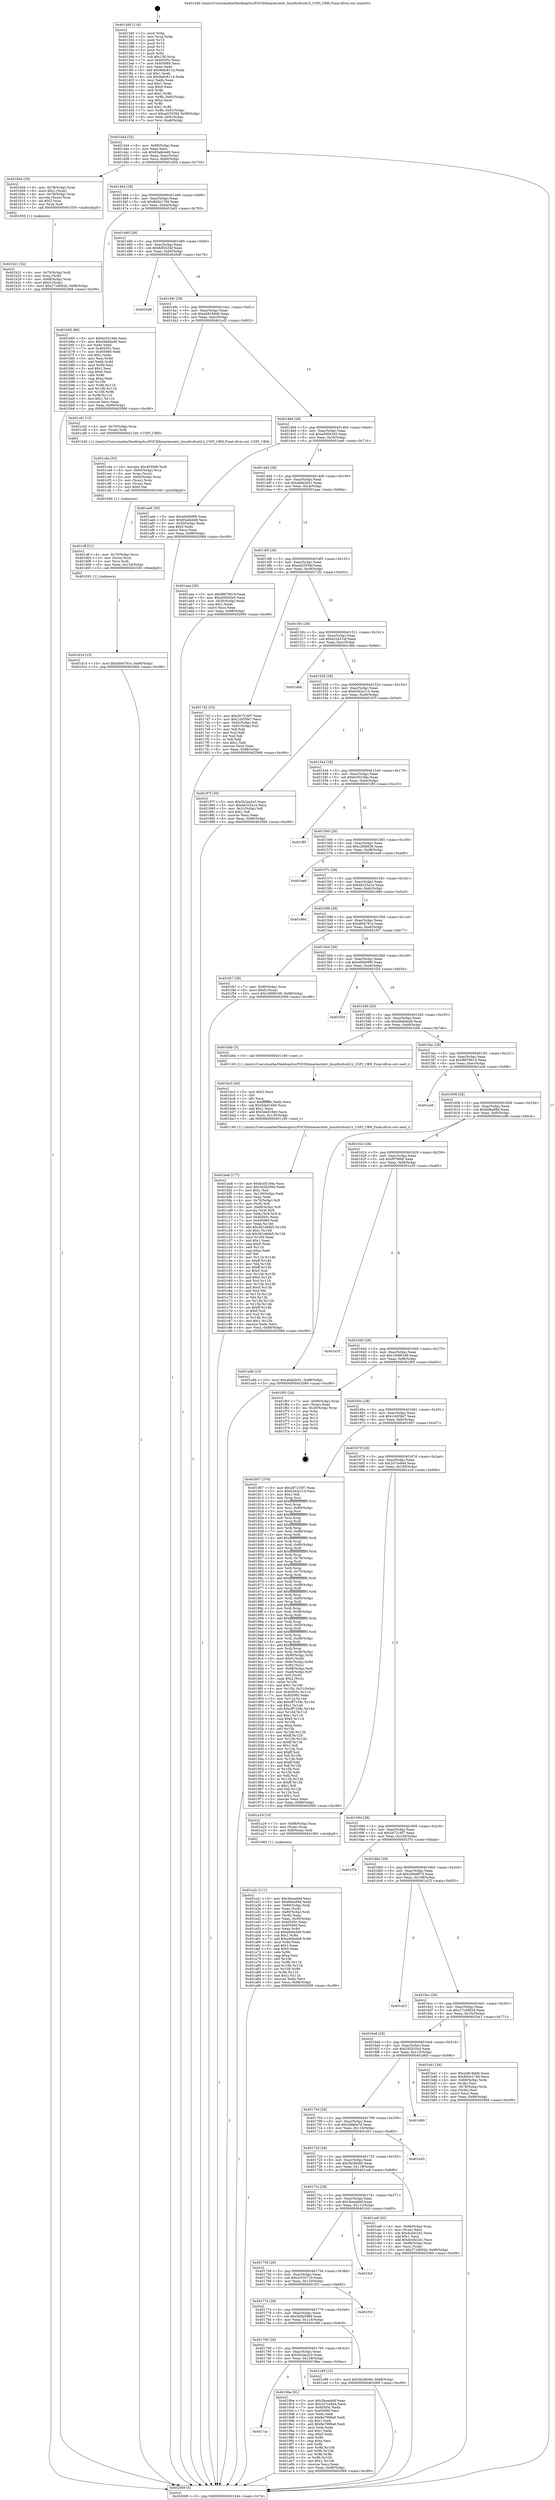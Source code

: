 digraph "0x4013d0" {
  label = "0x4013d0 (/mnt/c/Users/mathe/Desktop/tcc/POCII/binaries/extr_linuxfsufsutil.h_USPI_UBH_Final-ollvm.out::main(0))"
  labelloc = "t"
  node[shape=record]

  Entry [label="",width=0.3,height=0.3,shape=circle,fillcolor=black,style=filled]
  "0x401444" [label="{
     0x401444 [32]\l
     | [instrs]\l
     &nbsp;&nbsp;0x401444 \<+6\>: mov -0x98(%rbp),%eax\l
     &nbsp;&nbsp;0x40144a \<+2\>: mov %eax,%ecx\l
     &nbsp;&nbsp;0x40144c \<+6\>: sub $0x85abb448,%ecx\l
     &nbsp;&nbsp;0x401452 \<+6\>: mov %eax,-0xac(%rbp)\l
     &nbsp;&nbsp;0x401458 \<+6\>: mov %ecx,-0xb0(%rbp)\l
     &nbsp;&nbsp;0x40145e \<+6\>: je 0000000000401b04 \<main+0x734\>\l
  }"]
  "0x401b04" [label="{
     0x401b04 [29]\l
     | [instrs]\l
     &nbsp;&nbsp;0x401b04 \<+4\>: mov -0x78(%rbp),%rax\l
     &nbsp;&nbsp;0x401b08 \<+6\>: movl $0x1,(%rax)\l
     &nbsp;&nbsp;0x401b0e \<+4\>: mov -0x78(%rbp),%rax\l
     &nbsp;&nbsp;0x401b12 \<+3\>: movslq (%rax),%rax\l
     &nbsp;&nbsp;0x401b15 \<+4\>: shl $0x2,%rax\l
     &nbsp;&nbsp;0x401b19 \<+3\>: mov %rax,%rdi\l
     &nbsp;&nbsp;0x401b1c \<+5\>: call 0000000000401050 \<malloc@plt\>\l
     | [calls]\l
     &nbsp;&nbsp;0x401050 \{1\} (unknown)\l
  }"]
  "0x401464" [label="{
     0x401464 [28]\l
     | [instrs]\l
     &nbsp;&nbsp;0x401464 \<+5\>: jmp 0000000000401469 \<main+0x99\>\l
     &nbsp;&nbsp;0x401469 \<+6\>: mov -0xac(%rbp),%eax\l
     &nbsp;&nbsp;0x40146f \<+5\>: sub $0x8d3e1749,%eax\l
     &nbsp;&nbsp;0x401474 \<+6\>: mov %eax,-0xb4(%rbp)\l
     &nbsp;&nbsp;0x40147a \<+6\>: je 0000000000401b65 \<main+0x795\>\l
  }"]
  Exit [label="",width=0.3,height=0.3,shape=circle,fillcolor=black,style=filled,peripheries=2]
  "0x401b65" [label="{
     0x401b65 [86]\l
     | [instrs]\l
     &nbsp;&nbsp;0x401b65 \<+5\>: mov $0xbc0519de,%eax\l
     &nbsp;&nbsp;0x401b6a \<+5\>: mov $0xe9a6da46,%ecx\l
     &nbsp;&nbsp;0x401b6f \<+2\>: xor %edx,%edx\l
     &nbsp;&nbsp;0x401b71 \<+7\>: mov 0x40505c,%esi\l
     &nbsp;&nbsp;0x401b78 \<+7\>: mov 0x405060,%edi\l
     &nbsp;&nbsp;0x401b7f \<+3\>: sub $0x1,%edx\l
     &nbsp;&nbsp;0x401b82 \<+3\>: mov %esi,%r8d\l
     &nbsp;&nbsp;0x401b85 \<+3\>: add %edx,%r8d\l
     &nbsp;&nbsp;0x401b88 \<+4\>: imul %r8d,%esi\l
     &nbsp;&nbsp;0x401b8c \<+3\>: and $0x1,%esi\l
     &nbsp;&nbsp;0x401b8f \<+3\>: cmp $0x0,%esi\l
     &nbsp;&nbsp;0x401b92 \<+4\>: sete %r9b\l
     &nbsp;&nbsp;0x401b96 \<+3\>: cmp $0xa,%edi\l
     &nbsp;&nbsp;0x401b99 \<+4\>: setl %r10b\l
     &nbsp;&nbsp;0x401b9d \<+3\>: mov %r9b,%r11b\l
     &nbsp;&nbsp;0x401ba0 \<+3\>: and %r10b,%r11b\l
     &nbsp;&nbsp;0x401ba3 \<+3\>: xor %r10b,%r9b\l
     &nbsp;&nbsp;0x401ba6 \<+3\>: or %r9b,%r11b\l
     &nbsp;&nbsp;0x401ba9 \<+4\>: test $0x1,%r11b\l
     &nbsp;&nbsp;0x401bad \<+3\>: cmovne %ecx,%eax\l
     &nbsp;&nbsp;0x401bb0 \<+6\>: mov %eax,-0x98(%rbp)\l
     &nbsp;&nbsp;0x401bb6 \<+5\>: jmp 0000000000402069 \<main+0xc99\>\l
  }"]
  "0x401480" [label="{
     0x401480 [28]\l
     | [instrs]\l
     &nbsp;&nbsp;0x401480 \<+5\>: jmp 0000000000401485 \<main+0xb5\>\l
     &nbsp;&nbsp;0x401485 \<+6\>: mov -0xac(%rbp),%eax\l
     &nbsp;&nbsp;0x40148b \<+5\>: sub $0x8df2434f,%eax\l
     &nbsp;&nbsp;0x401490 \<+6\>: mov %eax,-0xb8(%rbp)\l
     &nbsp;&nbsp;0x401496 \<+6\>: je 0000000000402049 \<main+0xc79\>\l
  }"]
  "0x401d14" [label="{
     0x401d14 [15]\l
     | [instrs]\l
     &nbsp;&nbsp;0x401d14 \<+10\>: movl $0xdfd4781e,-0x98(%rbp)\l
     &nbsp;&nbsp;0x401d1e \<+5\>: jmp 0000000000402069 \<main+0xc99\>\l
  }"]
  "0x402049" [label="{
     0x402049\l
  }", style=dashed]
  "0x40149c" [label="{
     0x40149c [28]\l
     | [instrs]\l
     &nbsp;&nbsp;0x40149c \<+5\>: jmp 00000000004014a1 \<main+0xd1\>\l
     &nbsp;&nbsp;0x4014a1 \<+6\>: mov -0xac(%rbp),%eax\l
     &nbsp;&nbsp;0x4014a7 \<+5\>: sub $0xa0818dd0,%eax\l
     &nbsp;&nbsp;0x4014ac \<+6\>: mov %eax,-0xbc(%rbp)\l
     &nbsp;&nbsp;0x4014b2 \<+6\>: je 0000000000401cd2 \<main+0x902\>\l
  }"]
  "0x401cff" [label="{
     0x401cff [21]\l
     | [instrs]\l
     &nbsp;&nbsp;0x401cff \<+4\>: mov -0x70(%rbp),%rcx\l
     &nbsp;&nbsp;0x401d03 \<+3\>: mov (%rcx),%rcx\l
     &nbsp;&nbsp;0x401d06 \<+3\>: mov %rcx,%rdi\l
     &nbsp;&nbsp;0x401d09 \<+6\>: mov %eax,-0x134(%rbp)\l
     &nbsp;&nbsp;0x401d0f \<+5\>: call 0000000000401030 \<free@plt\>\l
     | [calls]\l
     &nbsp;&nbsp;0x401030 \{1\} (unknown)\l
  }"]
  "0x401cd2" [label="{
     0x401cd2 [12]\l
     | [instrs]\l
     &nbsp;&nbsp;0x401cd2 \<+4\>: mov -0x70(%rbp),%rax\l
     &nbsp;&nbsp;0x401cd6 \<+3\>: mov (%rax),%rdi\l
     &nbsp;&nbsp;0x401cd9 \<+5\>: call 0000000000401240 \<USPI_UBH\>\l
     | [calls]\l
     &nbsp;&nbsp;0x401240 \{1\} (/mnt/c/Users/mathe/Desktop/tcc/POCII/binaries/extr_linuxfsufsutil.h_USPI_UBH_Final-ollvm.out::USPI_UBH)\l
  }"]
  "0x4014b8" [label="{
     0x4014b8 [28]\l
     | [instrs]\l
     &nbsp;&nbsp;0x4014b8 \<+5\>: jmp 00000000004014bd \<main+0xed\>\l
     &nbsp;&nbsp;0x4014bd \<+6\>: mov -0xac(%rbp),%eax\l
     &nbsp;&nbsp;0x4014c3 \<+5\>: sub $0xa50043e5,%eax\l
     &nbsp;&nbsp;0x4014c8 \<+6\>: mov %eax,-0xc0(%rbp)\l
     &nbsp;&nbsp;0x4014ce \<+6\>: je 0000000000401ae6 \<main+0x716\>\l
  }"]
  "0x401cde" [label="{
     0x401cde [33]\l
     | [instrs]\l
     &nbsp;&nbsp;0x401cde \<+10\>: movabs $0x4030d6,%rdi\l
     &nbsp;&nbsp;0x401ce8 \<+4\>: mov -0x60(%rbp),%rcx\l
     &nbsp;&nbsp;0x401cec \<+3\>: mov %rax,(%rcx)\l
     &nbsp;&nbsp;0x401cef \<+4\>: mov -0x60(%rbp),%rax\l
     &nbsp;&nbsp;0x401cf3 \<+3\>: mov (%rax),%rax\l
     &nbsp;&nbsp;0x401cf6 \<+2\>: mov (%rax),%esi\l
     &nbsp;&nbsp;0x401cf8 \<+2\>: mov $0x0,%al\l
     &nbsp;&nbsp;0x401cfa \<+5\>: call 0000000000401040 \<printf@plt\>\l
     | [calls]\l
     &nbsp;&nbsp;0x401040 \{1\} (unknown)\l
  }"]
  "0x401ae6" [label="{
     0x401ae6 [30]\l
     | [instrs]\l
     &nbsp;&nbsp;0x401ae6 \<+5\>: mov $0xe0b009f0,%eax\l
     &nbsp;&nbsp;0x401aeb \<+5\>: mov $0x85abb448,%ecx\l
     &nbsp;&nbsp;0x401af0 \<+3\>: mov -0x30(%rbp),%edx\l
     &nbsp;&nbsp;0x401af3 \<+3\>: cmp $0x0,%edx\l
     &nbsp;&nbsp;0x401af6 \<+3\>: cmove %ecx,%eax\l
     &nbsp;&nbsp;0x401af9 \<+6\>: mov %eax,-0x98(%rbp)\l
     &nbsp;&nbsp;0x401aff \<+5\>: jmp 0000000000402069 \<main+0xc99\>\l
  }"]
  "0x4014d4" [label="{
     0x4014d4 [28]\l
     | [instrs]\l
     &nbsp;&nbsp;0x4014d4 \<+5\>: jmp 00000000004014d9 \<main+0x109\>\l
     &nbsp;&nbsp;0x4014d9 \<+6\>: mov -0xac(%rbp),%eax\l
     &nbsp;&nbsp;0x4014df \<+5\>: sub $0xabda5e51,%eax\l
     &nbsp;&nbsp;0x4014e4 \<+6\>: mov %eax,-0xc4(%rbp)\l
     &nbsp;&nbsp;0x4014ea \<+6\>: je 0000000000401aaa \<main+0x6da\>\l
  }"]
  "0x401be8" [label="{
     0x401be8 [177]\l
     | [instrs]\l
     &nbsp;&nbsp;0x401be8 \<+5\>: mov $0xbc0519de,%ecx\l
     &nbsp;&nbsp;0x401bed \<+5\>: mov $0x3d2b5984,%edx\l
     &nbsp;&nbsp;0x401bf2 \<+3\>: mov $0x1,%sil\l
     &nbsp;&nbsp;0x401bf5 \<+6\>: mov -0x130(%rbp),%edi\l
     &nbsp;&nbsp;0x401bfb \<+3\>: imul %eax,%edi\l
     &nbsp;&nbsp;0x401bfe \<+4\>: mov -0x70(%rbp),%r8\l
     &nbsp;&nbsp;0x401c02 \<+3\>: mov (%r8),%r8\l
     &nbsp;&nbsp;0x401c05 \<+4\>: mov -0x68(%rbp),%r9\l
     &nbsp;&nbsp;0x401c09 \<+3\>: movslq (%r9),%r9\l
     &nbsp;&nbsp;0x401c0c \<+4\>: mov %edi,(%r8,%r9,4)\l
     &nbsp;&nbsp;0x401c10 \<+7\>: mov 0x40505c,%eax\l
     &nbsp;&nbsp;0x401c17 \<+7\>: mov 0x405060,%edi\l
     &nbsp;&nbsp;0x401c1e \<+3\>: mov %eax,%r10d\l
     &nbsp;&nbsp;0x401c21 \<+7\>: add $0x361e8db5,%r10d\l
     &nbsp;&nbsp;0x401c28 \<+4\>: sub $0x1,%r10d\l
     &nbsp;&nbsp;0x401c2c \<+7\>: sub $0x361e8db5,%r10d\l
     &nbsp;&nbsp;0x401c33 \<+4\>: imul %r10d,%eax\l
     &nbsp;&nbsp;0x401c37 \<+3\>: and $0x1,%eax\l
     &nbsp;&nbsp;0x401c3a \<+3\>: cmp $0x0,%eax\l
     &nbsp;&nbsp;0x401c3d \<+4\>: sete %r11b\l
     &nbsp;&nbsp;0x401c41 \<+3\>: cmp $0xa,%edi\l
     &nbsp;&nbsp;0x401c44 \<+3\>: setl %bl\l
     &nbsp;&nbsp;0x401c47 \<+3\>: mov %r11b,%r14b\l
     &nbsp;&nbsp;0x401c4a \<+4\>: xor $0xff,%r14b\l
     &nbsp;&nbsp;0x401c4e \<+3\>: mov %bl,%r15b\l
     &nbsp;&nbsp;0x401c51 \<+4\>: xor $0xff,%r15b\l
     &nbsp;&nbsp;0x401c55 \<+4\>: xor $0x0,%sil\l
     &nbsp;&nbsp;0x401c59 \<+3\>: mov %r14b,%r12b\l
     &nbsp;&nbsp;0x401c5c \<+4\>: and $0x0,%r12b\l
     &nbsp;&nbsp;0x401c60 \<+3\>: and %sil,%r11b\l
     &nbsp;&nbsp;0x401c63 \<+3\>: mov %r15b,%r13b\l
     &nbsp;&nbsp;0x401c66 \<+4\>: and $0x0,%r13b\l
     &nbsp;&nbsp;0x401c6a \<+3\>: and %sil,%bl\l
     &nbsp;&nbsp;0x401c6d \<+3\>: or %r11b,%r12b\l
     &nbsp;&nbsp;0x401c70 \<+3\>: or %bl,%r13b\l
     &nbsp;&nbsp;0x401c73 \<+3\>: xor %r13b,%r12b\l
     &nbsp;&nbsp;0x401c76 \<+3\>: or %r15b,%r14b\l
     &nbsp;&nbsp;0x401c79 \<+4\>: xor $0xff,%r14b\l
     &nbsp;&nbsp;0x401c7d \<+4\>: or $0x0,%sil\l
     &nbsp;&nbsp;0x401c81 \<+3\>: and %sil,%r14b\l
     &nbsp;&nbsp;0x401c84 \<+3\>: or %r14b,%r12b\l
     &nbsp;&nbsp;0x401c87 \<+4\>: test $0x1,%r12b\l
     &nbsp;&nbsp;0x401c8b \<+3\>: cmovne %edx,%ecx\l
     &nbsp;&nbsp;0x401c8e \<+6\>: mov %ecx,-0x98(%rbp)\l
     &nbsp;&nbsp;0x401c94 \<+5\>: jmp 0000000000402069 \<main+0xc99\>\l
  }"]
  "0x401aaa" [label="{
     0x401aaa [30]\l
     | [instrs]\l
     &nbsp;&nbsp;0x401aaa \<+5\>: mov $0xf8676619,%eax\l
     &nbsp;&nbsp;0x401aaf \<+5\>: mov $0xa50043e5,%ecx\l
     &nbsp;&nbsp;0x401ab4 \<+3\>: mov -0x30(%rbp),%edx\l
     &nbsp;&nbsp;0x401ab7 \<+3\>: cmp $0x1,%edx\l
     &nbsp;&nbsp;0x401aba \<+3\>: cmovl %ecx,%eax\l
     &nbsp;&nbsp;0x401abd \<+6\>: mov %eax,-0x98(%rbp)\l
     &nbsp;&nbsp;0x401ac3 \<+5\>: jmp 0000000000402069 \<main+0xc99\>\l
  }"]
  "0x4014f0" [label="{
     0x4014f0 [28]\l
     | [instrs]\l
     &nbsp;&nbsp;0x4014f0 \<+5\>: jmp 00000000004014f5 \<main+0x125\>\l
     &nbsp;&nbsp;0x4014f5 \<+6\>: mov -0xac(%rbp),%eax\l
     &nbsp;&nbsp;0x4014fb \<+5\>: sub $0xad2555bf,%eax\l
     &nbsp;&nbsp;0x401500 \<+6\>: mov %eax,-0xc8(%rbp)\l
     &nbsp;&nbsp;0x401506 \<+6\>: je 00000000004017d2 \<main+0x402\>\l
  }"]
  "0x401bc0" [label="{
     0x401bc0 [40]\l
     | [instrs]\l
     &nbsp;&nbsp;0x401bc0 \<+5\>: mov $0x2,%ecx\l
     &nbsp;&nbsp;0x401bc5 \<+1\>: cltd\l
     &nbsp;&nbsp;0x401bc6 \<+2\>: idiv %ecx\l
     &nbsp;&nbsp;0x401bc8 \<+6\>: imul $0xfffffffe,%edx,%ecx\l
     &nbsp;&nbsp;0x401bce \<+6\>: sub $0x5ded16b0,%ecx\l
     &nbsp;&nbsp;0x401bd4 \<+3\>: add $0x1,%ecx\l
     &nbsp;&nbsp;0x401bd7 \<+6\>: add $0x5ded16b0,%ecx\l
     &nbsp;&nbsp;0x401bdd \<+6\>: mov %ecx,-0x130(%rbp)\l
     &nbsp;&nbsp;0x401be3 \<+5\>: call 0000000000401160 \<next_i\>\l
     | [calls]\l
     &nbsp;&nbsp;0x401160 \{1\} (/mnt/c/Users/mathe/Desktop/tcc/POCII/binaries/extr_linuxfsufsutil.h_USPI_UBH_Final-ollvm.out::next_i)\l
  }"]
  "0x4017d2" [label="{
     0x4017d2 [53]\l
     | [instrs]\l
     &nbsp;&nbsp;0x4017d2 \<+5\>: mov $0x267216f7,%eax\l
     &nbsp;&nbsp;0x4017d7 \<+5\>: mov $0x1cb55fe7,%ecx\l
     &nbsp;&nbsp;0x4017dc \<+6\>: mov -0x92(%rbp),%dl\l
     &nbsp;&nbsp;0x4017e2 \<+7\>: mov -0x91(%rbp),%sil\l
     &nbsp;&nbsp;0x4017e9 \<+3\>: mov %dl,%dil\l
     &nbsp;&nbsp;0x4017ec \<+3\>: and %sil,%dil\l
     &nbsp;&nbsp;0x4017ef \<+3\>: xor %sil,%dl\l
     &nbsp;&nbsp;0x4017f2 \<+3\>: or %dl,%dil\l
     &nbsp;&nbsp;0x4017f5 \<+4\>: test $0x1,%dil\l
     &nbsp;&nbsp;0x4017f9 \<+3\>: cmovne %ecx,%eax\l
     &nbsp;&nbsp;0x4017fc \<+6\>: mov %eax,-0x98(%rbp)\l
     &nbsp;&nbsp;0x401802 \<+5\>: jmp 0000000000402069 \<main+0xc99\>\l
  }"]
  "0x40150c" [label="{
     0x40150c [28]\l
     | [instrs]\l
     &nbsp;&nbsp;0x40150c \<+5\>: jmp 0000000000401511 \<main+0x141\>\l
     &nbsp;&nbsp;0x401511 \<+6\>: mov -0xac(%rbp),%eax\l
     &nbsp;&nbsp;0x401517 \<+5\>: sub $0xb22431bf,%eax\l
     &nbsp;&nbsp;0x40151c \<+6\>: mov %eax,-0xcc(%rbp)\l
     &nbsp;&nbsp;0x401522 \<+6\>: je 0000000000401dbb \<main+0x9eb\>\l
  }"]
  "0x402069" [label="{
     0x402069 [5]\l
     | [instrs]\l
     &nbsp;&nbsp;0x402069 \<+5\>: jmp 0000000000401444 \<main+0x74\>\l
  }"]
  "0x4013d0" [label="{
     0x4013d0 [116]\l
     | [instrs]\l
     &nbsp;&nbsp;0x4013d0 \<+1\>: push %rbp\l
     &nbsp;&nbsp;0x4013d1 \<+3\>: mov %rsp,%rbp\l
     &nbsp;&nbsp;0x4013d4 \<+2\>: push %r15\l
     &nbsp;&nbsp;0x4013d6 \<+2\>: push %r14\l
     &nbsp;&nbsp;0x4013d8 \<+2\>: push %r13\l
     &nbsp;&nbsp;0x4013da \<+2\>: push %r12\l
     &nbsp;&nbsp;0x4013dc \<+1\>: push %rbx\l
     &nbsp;&nbsp;0x4013dd \<+7\>: sub $0x138,%rsp\l
     &nbsp;&nbsp;0x4013e4 \<+7\>: mov 0x40505c,%eax\l
     &nbsp;&nbsp;0x4013eb \<+7\>: mov 0x405060,%ecx\l
     &nbsp;&nbsp;0x4013f2 \<+2\>: mov %eax,%edx\l
     &nbsp;&nbsp;0x4013f4 \<+6\>: add $0x9a6c811d,%edx\l
     &nbsp;&nbsp;0x4013fa \<+3\>: sub $0x1,%edx\l
     &nbsp;&nbsp;0x4013fd \<+6\>: sub $0x9a6c811d,%edx\l
     &nbsp;&nbsp;0x401403 \<+3\>: imul %edx,%eax\l
     &nbsp;&nbsp;0x401406 \<+3\>: and $0x1,%eax\l
     &nbsp;&nbsp;0x401409 \<+3\>: cmp $0x0,%eax\l
     &nbsp;&nbsp;0x40140c \<+4\>: sete %r8b\l
     &nbsp;&nbsp;0x401410 \<+4\>: and $0x1,%r8b\l
     &nbsp;&nbsp;0x401414 \<+7\>: mov %r8b,-0x92(%rbp)\l
     &nbsp;&nbsp;0x40141b \<+3\>: cmp $0xa,%ecx\l
     &nbsp;&nbsp;0x40141e \<+4\>: setl %r8b\l
     &nbsp;&nbsp;0x401422 \<+4\>: and $0x1,%r8b\l
     &nbsp;&nbsp;0x401426 \<+7\>: mov %r8b,-0x91(%rbp)\l
     &nbsp;&nbsp;0x40142d \<+10\>: movl $0xad2555bf,-0x98(%rbp)\l
     &nbsp;&nbsp;0x401437 \<+6\>: mov %edi,-0x9c(%rbp)\l
     &nbsp;&nbsp;0x40143d \<+7\>: mov %rsi,-0xa8(%rbp)\l
  }"]
  "0x401b21" [label="{
     0x401b21 [32]\l
     | [instrs]\l
     &nbsp;&nbsp;0x401b21 \<+4\>: mov -0x70(%rbp),%rdi\l
     &nbsp;&nbsp;0x401b25 \<+3\>: mov %rax,(%rdi)\l
     &nbsp;&nbsp;0x401b28 \<+4\>: mov -0x68(%rbp),%rax\l
     &nbsp;&nbsp;0x401b2c \<+6\>: movl $0x0,(%rax)\l
     &nbsp;&nbsp;0x401b32 \<+10\>: movl $0x271d062d,-0x98(%rbp)\l
     &nbsp;&nbsp;0x401b3c \<+5\>: jmp 0000000000402069 \<main+0xc99\>\l
  }"]
  "0x401dbb" [label="{
     0x401dbb\l
  }", style=dashed]
  "0x401528" [label="{
     0x401528 [28]\l
     | [instrs]\l
     &nbsp;&nbsp;0x401528 \<+5\>: jmp 000000000040152d \<main+0x15d\>\l
     &nbsp;&nbsp;0x40152d \<+6\>: mov -0xac(%rbp),%eax\l
     &nbsp;&nbsp;0x401533 \<+5\>: sub $0xb342e114,%eax\l
     &nbsp;&nbsp;0x401538 \<+6\>: mov %eax,-0xd0(%rbp)\l
     &nbsp;&nbsp;0x40153e \<+6\>: je 000000000040197f \<main+0x5af\>\l
  }"]
  "0x401a2c" [label="{
     0x401a2c [111]\l
     | [instrs]\l
     &nbsp;&nbsp;0x401a2c \<+5\>: mov $0x3beaebbf,%ecx\l
     &nbsp;&nbsp;0x401a31 \<+5\>: mov $0xfefea99d,%edx\l
     &nbsp;&nbsp;0x401a36 \<+4\>: mov -0x80(%rbp),%rdi\l
     &nbsp;&nbsp;0x401a3a \<+2\>: mov %eax,(%rdi)\l
     &nbsp;&nbsp;0x401a3c \<+4\>: mov -0x80(%rbp),%rdi\l
     &nbsp;&nbsp;0x401a40 \<+2\>: mov (%rdi),%eax\l
     &nbsp;&nbsp;0x401a42 \<+3\>: mov %eax,-0x30(%rbp)\l
     &nbsp;&nbsp;0x401a45 \<+7\>: mov 0x40505c,%eax\l
     &nbsp;&nbsp;0x401a4c \<+7\>: mov 0x405060,%esi\l
     &nbsp;&nbsp;0x401a53 \<+3\>: mov %eax,%r8d\l
     &nbsp;&nbsp;0x401a56 \<+7\>: sub $0xa94fa3e9,%r8d\l
     &nbsp;&nbsp;0x401a5d \<+4\>: sub $0x1,%r8d\l
     &nbsp;&nbsp;0x401a61 \<+7\>: add $0xa94fa3e9,%r8d\l
     &nbsp;&nbsp;0x401a68 \<+4\>: imul %r8d,%eax\l
     &nbsp;&nbsp;0x401a6c \<+3\>: and $0x1,%eax\l
     &nbsp;&nbsp;0x401a6f \<+3\>: cmp $0x0,%eax\l
     &nbsp;&nbsp;0x401a72 \<+4\>: sete %r9b\l
     &nbsp;&nbsp;0x401a76 \<+3\>: cmp $0xa,%esi\l
     &nbsp;&nbsp;0x401a79 \<+4\>: setl %r10b\l
     &nbsp;&nbsp;0x401a7d \<+3\>: mov %r9b,%r11b\l
     &nbsp;&nbsp;0x401a80 \<+3\>: and %r10b,%r11b\l
     &nbsp;&nbsp;0x401a83 \<+3\>: xor %r10b,%r9b\l
     &nbsp;&nbsp;0x401a86 \<+3\>: or %r9b,%r11b\l
     &nbsp;&nbsp;0x401a89 \<+4\>: test $0x1,%r11b\l
     &nbsp;&nbsp;0x401a8d \<+3\>: cmovne %edx,%ecx\l
     &nbsp;&nbsp;0x401a90 \<+6\>: mov %ecx,-0x98(%rbp)\l
     &nbsp;&nbsp;0x401a96 \<+5\>: jmp 0000000000402069 \<main+0xc99\>\l
  }"]
  "0x40197f" [label="{
     0x40197f [30]\l
     | [instrs]\l
     &nbsp;&nbsp;0x40197f \<+5\>: mov $0x5b2aa2e3,%eax\l
     &nbsp;&nbsp;0x401984 \<+5\>: mov $0xda325a1e,%ecx\l
     &nbsp;&nbsp;0x401989 \<+3\>: mov -0x31(%rbp),%dl\l
     &nbsp;&nbsp;0x40198c \<+3\>: test $0x1,%dl\l
     &nbsp;&nbsp;0x40198f \<+3\>: cmovne %ecx,%eax\l
     &nbsp;&nbsp;0x401992 \<+6\>: mov %eax,-0x98(%rbp)\l
     &nbsp;&nbsp;0x401998 \<+5\>: jmp 0000000000402069 \<main+0xc99\>\l
  }"]
  "0x401544" [label="{
     0x401544 [28]\l
     | [instrs]\l
     &nbsp;&nbsp;0x401544 \<+5\>: jmp 0000000000401549 \<main+0x179\>\l
     &nbsp;&nbsp;0x401549 \<+6\>: mov -0xac(%rbp),%eax\l
     &nbsp;&nbsp;0x40154f \<+5\>: sub $0xbc0519de,%eax\l
     &nbsp;&nbsp;0x401554 \<+6\>: mov %eax,-0xd4(%rbp)\l
     &nbsp;&nbsp;0x40155a \<+6\>: je 0000000000401ff3 \<main+0xc23\>\l
  }"]
  "0x4017ac" [label="{
     0x4017ac\l
  }", style=dashed]
  "0x401ff3" [label="{
     0x401ff3\l
  }", style=dashed]
  "0x401560" [label="{
     0x401560 [28]\l
     | [instrs]\l
     &nbsp;&nbsp;0x401560 \<+5\>: jmp 0000000000401565 \<main+0x195\>\l
     &nbsp;&nbsp;0x401565 \<+6\>: mov -0xac(%rbp),%eax\l
     &nbsp;&nbsp;0x40156b \<+5\>: sub $0xc2f46636,%eax\l
     &nbsp;&nbsp;0x401570 \<+6\>: mov %eax,-0xd8(%rbp)\l
     &nbsp;&nbsp;0x401576 \<+6\>: je 0000000000401ea9 \<main+0xad9\>\l
  }"]
  "0x4019be" [label="{
     0x4019be [91]\l
     | [instrs]\l
     &nbsp;&nbsp;0x4019be \<+5\>: mov $0x3beaebbf,%eax\l
     &nbsp;&nbsp;0x4019c3 \<+5\>: mov $0x247ce844,%ecx\l
     &nbsp;&nbsp;0x4019c8 \<+7\>: mov 0x40505c,%edx\l
     &nbsp;&nbsp;0x4019cf \<+7\>: mov 0x405060,%esi\l
     &nbsp;&nbsp;0x4019d6 \<+2\>: mov %edx,%edi\l
     &nbsp;&nbsp;0x4019d8 \<+6\>: sub $0x8e7989a6,%edi\l
     &nbsp;&nbsp;0x4019de \<+3\>: sub $0x1,%edi\l
     &nbsp;&nbsp;0x4019e1 \<+6\>: add $0x8e7989a6,%edi\l
     &nbsp;&nbsp;0x4019e7 \<+3\>: imul %edi,%edx\l
     &nbsp;&nbsp;0x4019ea \<+3\>: and $0x1,%edx\l
     &nbsp;&nbsp;0x4019ed \<+3\>: cmp $0x0,%edx\l
     &nbsp;&nbsp;0x4019f0 \<+4\>: sete %r8b\l
     &nbsp;&nbsp;0x4019f4 \<+3\>: cmp $0xa,%esi\l
     &nbsp;&nbsp;0x4019f7 \<+4\>: setl %r9b\l
     &nbsp;&nbsp;0x4019fb \<+3\>: mov %r8b,%r10b\l
     &nbsp;&nbsp;0x4019fe \<+3\>: and %r9b,%r10b\l
     &nbsp;&nbsp;0x401a01 \<+3\>: xor %r9b,%r8b\l
     &nbsp;&nbsp;0x401a04 \<+3\>: or %r8b,%r10b\l
     &nbsp;&nbsp;0x401a07 \<+4\>: test $0x1,%r10b\l
     &nbsp;&nbsp;0x401a0b \<+3\>: cmovne %ecx,%eax\l
     &nbsp;&nbsp;0x401a0e \<+6\>: mov %eax,-0x98(%rbp)\l
     &nbsp;&nbsp;0x401a14 \<+5\>: jmp 0000000000402069 \<main+0xc99\>\l
  }"]
  "0x401ea9" [label="{
     0x401ea9\l
  }", style=dashed]
  "0x40157c" [label="{
     0x40157c [28]\l
     | [instrs]\l
     &nbsp;&nbsp;0x40157c \<+5\>: jmp 0000000000401581 \<main+0x1b1\>\l
     &nbsp;&nbsp;0x401581 \<+6\>: mov -0xac(%rbp),%eax\l
     &nbsp;&nbsp;0x401587 \<+5\>: sub $0xda325a1e,%eax\l
     &nbsp;&nbsp;0x40158c \<+6\>: mov %eax,-0xdc(%rbp)\l
     &nbsp;&nbsp;0x401592 \<+6\>: je 000000000040199d \<main+0x5cd\>\l
  }"]
  "0x401790" [label="{
     0x401790 [28]\l
     | [instrs]\l
     &nbsp;&nbsp;0x401790 \<+5\>: jmp 0000000000401795 \<main+0x3c5\>\l
     &nbsp;&nbsp;0x401795 \<+6\>: mov -0xac(%rbp),%eax\l
     &nbsp;&nbsp;0x40179b \<+5\>: sub $0x5b2aa2e3,%eax\l
     &nbsp;&nbsp;0x4017a0 \<+6\>: mov %eax,-0x128(%rbp)\l
     &nbsp;&nbsp;0x4017a6 \<+6\>: je 00000000004019be \<main+0x5ee\>\l
  }"]
  "0x40199d" [label="{
     0x40199d\l
  }", style=dashed]
  "0x401598" [label="{
     0x401598 [28]\l
     | [instrs]\l
     &nbsp;&nbsp;0x401598 \<+5\>: jmp 000000000040159d \<main+0x1cd\>\l
     &nbsp;&nbsp;0x40159d \<+6\>: mov -0xac(%rbp),%eax\l
     &nbsp;&nbsp;0x4015a3 \<+5\>: sub $0xdfd4781e,%eax\l
     &nbsp;&nbsp;0x4015a8 \<+6\>: mov %eax,-0xe0(%rbp)\l
     &nbsp;&nbsp;0x4015ae \<+6\>: je 0000000000401f47 \<main+0xb77\>\l
  }"]
  "0x401c99" [label="{
     0x401c99 [15]\l
     | [instrs]\l
     &nbsp;&nbsp;0x401c99 \<+10\>: movl $0x3b26fc60,-0x98(%rbp)\l
     &nbsp;&nbsp;0x401ca3 \<+5\>: jmp 0000000000402069 \<main+0xc99\>\l
  }"]
  "0x401f47" [label="{
     0x401f47 [28]\l
     | [instrs]\l
     &nbsp;&nbsp;0x401f47 \<+7\>: mov -0x90(%rbp),%rax\l
     &nbsp;&nbsp;0x401f4e \<+6\>: movl $0x0,(%rax)\l
     &nbsp;&nbsp;0x401f54 \<+10\>: movl $0x10696168,-0x98(%rbp)\l
     &nbsp;&nbsp;0x401f5e \<+5\>: jmp 0000000000402069 \<main+0xc99\>\l
  }"]
  "0x4015b4" [label="{
     0x4015b4 [28]\l
     | [instrs]\l
     &nbsp;&nbsp;0x4015b4 \<+5\>: jmp 00000000004015b9 \<main+0x1e9\>\l
     &nbsp;&nbsp;0x4015b9 \<+6\>: mov -0xac(%rbp),%eax\l
     &nbsp;&nbsp;0x4015bf \<+5\>: sub $0xe0b009f0,%eax\l
     &nbsp;&nbsp;0x4015c4 \<+6\>: mov %eax,-0xe4(%rbp)\l
     &nbsp;&nbsp;0x4015ca \<+6\>: je 0000000000401f24 \<main+0xb54\>\l
  }"]
  "0x401774" [label="{
     0x401774 [28]\l
     | [instrs]\l
     &nbsp;&nbsp;0x401774 \<+5\>: jmp 0000000000401779 \<main+0x3a9\>\l
     &nbsp;&nbsp;0x401779 \<+6\>: mov -0xac(%rbp),%eax\l
     &nbsp;&nbsp;0x40177f \<+5\>: sub $0x3d2b5984,%eax\l
     &nbsp;&nbsp;0x401784 \<+6\>: mov %eax,-0x124(%rbp)\l
     &nbsp;&nbsp;0x40178a \<+6\>: je 0000000000401c99 \<main+0x8c9\>\l
  }"]
  "0x401f24" [label="{
     0x401f24\l
  }", style=dashed]
  "0x4015d0" [label="{
     0x4015d0 [28]\l
     | [instrs]\l
     &nbsp;&nbsp;0x4015d0 \<+5\>: jmp 00000000004015d5 \<main+0x205\>\l
     &nbsp;&nbsp;0x4015d5 \<+6\>: mov -0xac(%rbp),%eax\l
     &nbsp;&nbsp;0x4015db \<+5\>: sub $0xe9a6da46,%eax\l
     &nbsp;&nbsp;0x4015e0 \<+6\>: mov %eax,-0xe8(%rbp)\l
     &nbsp;&nbsp;0x4015e6 \<+6\>: je 0000000000401bbb \<main+0x7eb\>\l
  }"]
  "0x401f33" [label="{
     0x401f33\l
  }", style=dashed]
  "0x401bbb" [label="{
     0x401bbb [5]\l
     | [instrs]\l
     &nbsp;&nbsp;0x401bbb \<+5\>: call 0000000000401160 \<next_i\>\l
     | [calls]\l
     &nbsp;&nbsp;0x401160 \{1\} (/mnt/c/Users/mathe/Desktop/tcc/POCII/binaries/extr_linuxfsufsutil.h_USPI_UBH_Final-ollvm.out::next_i)\l
  }"]
  "0x4015ec" [label="{
     0x4015ec [28]\l
     | [instrs]\l
     &nbsp;&nbsp;0x4015ec \<+5\>: jmp 00000000004015f1 \<main+0x221\>\l
     &nbsp;&nbsp;0x4015f1 \<+6\>: mov -0xac(%rbp),%eax\l
     &nbsp;&nbsp;0x4015f7 \<+5\>: sub $0xf8676619,%eax\l
     &nbsp;&nbsp;0x4015fc \<+6\>: mov %eax,-0xec(%rbp)\l
     &nbsp;&nbsp;0x401602 \<+6\>: je 0000000000401ac8 \<main+0x6f8\>\l
  }"]
  "0x401758" [label="{
     0x401758 [28]\l
     | [instrs]\l
     &nbsp;&nbsp;0x401758 \<+5\>: jmp 000000000040175d \<main+0x38d\>\l
     &nbsp;&nbsp;0x40175d \<+6\>: mov -0xac(%rbp),%eax\l
     &nbsp;&nbsp;0x401763 \<+5\>: sub $0x3c532719,%eax\l
     &nbsp;&nbsp;0x401768 \<+6\>: mov %eax,-0x120(%rbp)\l
     &nbsp;&nbsp;0x40176e \<+6\>: je 0000000000401f33 \<main+0xb63\>\l
  }"]
  "0x401ac8" [label="{
     0x401ac8\l
  }", style=dashed]
  "0x401608" [label="{
     0x401608 [28]\l
     | [instrs]\l
     &nbsp;&nbsp;0x401608 \<+5\>: jmp 000000000040160d \<main+0x23d\>\l
     &nbsp;&nbsp;0x40160d \<+6\>: mov -0xac(%rbp),%eax\l
     &nbsp;&nbsp;0x401613 \<+5\>: sub $0xfefea99d,%eax\l
     &nbsp;&nbsp;0x401618 \<+6\>: mov %eax,-0xf0(%rbp)\l
     &nbsp;&nbsp;0x40161e \<+6\>: je 0000000000401a9b \<main+0x6cb\>\l
  }"]
  "0x401fc0" [label="{
     0x401fc0\l
  }", style=dashed]
  "0x401a9b" [label="{
     0x401a9b [15]\l
     | [instrs]\l
     &nbsp;&nbsp;0x401a9b \<+10\>: movl $0xabda5e51,-0x98(%rbp)\l
     &nbsp;&nbsp;0x401aa5 \<+5\>: jmp 0000000000402069 \<main+0xc99\>\l
  }"]
  "0x401624" [label="{
     0x401624 [28]\l
     | [instrs]\l
     &nbsp;&nbsp;0x401624 \<+5\>: jmp 0000000000401629 \<main+0x259\>\l
     &nbsp;&nbsp;0x401629 \<+6\>: mov -0xac(%rbp),%eax\l
     &nbsp;&nbsp;0x40162f \<+5\>: sub $0xf97f896,%eax\l
     &nbsp;&nbsp;0x401634 \<+6\>: mov %eax,-0xf4(%rbp)\l
     &nbsp;&nbsp;0x40163a \<+6\>: je 0000000000401e35 \<main+0xa65\>\l
  }"]
  "0x40173c" [label="{
     0x40173c [28]\l
     | [instrs]\l
     &nbsp;&nbsp;0x40173c \<+5\>: jmp 0000000000401741 \<main+0x371\>\l
     &nbsp;&nbsp;0x401741 \<+6\>: mov -0xac(%rbp),%eax\l
     &nbsp;&nbsp;0x401747 \<+5\>: sub $0x3beaebbf,%eax\l
     &nbsp;&nbsp;0x40174c \<+6\>: mov %eax,-0x11c(%rbp)\l
     &nbsp;&nbsp;0x401752 \<+6\>: je 0000000000401fc0 \<main+0xbf0\>\l
  }"]
  "0x401e35" [label="{
     0x401e35\l
  }", style=dashed]
  "0x401640" [label="{
     0x401640 [28]\l
     | [instrs]\l
     &nbsp;&nbsp;0x401640 \<+5\>: jmp 0000000000401645 \<main+0x275\>\l
     &nbsp;&nbsp;0x401645 \<+6\>: mov -0xac(%rbp),%eax\l
     &nbsp;&nbsp;0x40164b \<+5\>: sub $0x10696168,%eax\l
     &nbsp;&nbsp;0x401650 \<+6\>: mov %eax,-0xf8(%rbp)\l
     &nbsp;&nbsp;0x401656 \<+6\>: je 0000000000401f63 \<main+0xb93\>\l
  }"]
  "0x401ca8" [label="{
     0x401ca8 [42]\l
     | [instrs]\l
     &nbsp;&nbsp;0x401ca8 \<+4\>: mov -0x68(%rbp),%rax\l
     &nbsp;&nbsp;0x401cac \<+2\>: mov (%rax),%ecx\l
     &nbsp;&nbsp;0x401cae \<+6\>: sub $0xdcd4c241,%ecx\l
     &nbsp;&nbsp;0x401cb4 \<+3\>: add $0x1,%ecx\l
     &nbsp;&nbsp;0x401cb7 \<+6\>: add $0xdcd4c241,%ecx\l
     &nbsp;&nbsp;0x401cbd \<+4\>: mov -0x68(%rbp),%rax\l
     &nbsp;&nbsp;0x401cc1 \<+2\>: mov %ecx,(%rax)\l
     &nbsp;&nbsp;0x401cc3 \<+10\>: movl $0x271d062d,-0x98(%rbp)\l
     &nbsp;&nbsp;0x401ccd \<+5\>: jmp 0000000000402069 \<main+0xc99\>\l
  }"]
  "0x401f63" [label="{
     0x401f63 [24]\l
     | [instrs]\l
     &nbsp;&nbsp;0x401f63 \<+7\>: mov -0x90(%rbp),%rax\l
     &nbsp;&nbsp;0x401f6a \<+2\>: mov (%rax),%eax\l
     &nbsp;&nbsp;0x401f6c \<+4\>: lea -0x28(%rbp),%rsp\l
     &nbsp;&nbsp;0x401f70 \<+1\>: pop %rbx\l
     &nbsp;&nbsp;0x401f71 \<+2\>: pop %r12\l
     &nbsp;&nbsp;0x401f73 \<+2\>: pop %r13\l
     &nbsp;&nbsp;0x401f75 \<+2\>: pop %r14\l
     &nbsp;&nbsp;0x401f77 \<+2\>: pop %r15\l
     &nbsp;&nbsp;0x401f79 \<+1\>: pop %rbp\l
     &nbsp;&nbsp;0x401f7a \<+1\>: ret\l
  }"]
  "0x40165c" [label="{
     0x40165c [28]\l
     | [instrs]\l
     &nbsp;&nbsp;0x40165c \<+5\>: jmp 0000000000401661 \<main+0x291\>\l
     &nbsp;&nbsp;0x401661 \<+6\>: mov -0xac(%rbp),%eax\l
     &nbsp;&nbsp;0x401667 \<+5\>: sub $0x1cb55fe7,%eax\l
     &nbsp;&nbsp;0x40166c \<+6\>: mov %eax,-0xfc(%rbp)\l
     &nbsp;&nbsp;0x401672 \<+6\>: je 0000000000401807 \<main+0x437\>\l
  }"]
  "0x401720" [label="{
     0x401720 [28]\l
     | [instrs]\l
     &nbsp;&nbsp;0x401720 \<+5\>: jmp 0000000000401725 \<main+0x355\>\l
     &nbsp;&nbsp;0x401725 \<+6\>: mov -0xac(%rbp),%eax\l
     &nbsp;&nbsp;0x40172b \<+5\>: sub $0x3b26fc60,%eax\l
     &nbsp;&nbsp;0x401730 \<+6\>: mov %eax,-0x118(%rbp)\l
     &nbsp;&nbsp;0x401736 \<+6\>: je 0000000000401ca8 \<main+0x8d8\>\l
  }"]
  "0x401807" [label="{
     0x401807 [376]\l
     | [instrs]\l
     &nbsp;&nbsp;0x401807 \<+5\>: mov $0x267216f7,%eax\l
     &nbsp;&nbsp;0x40180c \<+5\>: mov $0xb342e114,%ecx\l
     &nbsp;&nbsp;0x401811 \<+2\>: mov $0x1,%dl\l
     &nbsp;&nbsp;0x401813 \<+3\>: mov %rsp,%rsi\l
     &nbsp;&nbsp;0x401816 \<+4\>: add $0xfffffffffffffff0,%rsi\l
     &nbsp;&nbsp;0x40181a \<+3\>: mov %rsi,%rsp\l
     &nbsp;&nbsp;0x40181d \<+7\>: mov %rsi,-0x90(%rbp)\l
     &nbsp;&nbsp;0x401824 \<+3\>: mov %rsp,%rsi\l
     &nbsp;&nbsp;0x401827 \<+4\>: add $0xfffffffffffffff0,%rsi\l
     &nbsp;&nbsp;0x40182b \<+3\>: mov %rsi,%rsp\l
     &nbsp;&nbsp;0x40182e \<+3\>: mov %rsp,%rdi\l
     &nbsp;&nbsp;0x401831 \<+4\>: add $0xfffffffffffffff0,%rdi\l
     &nbsp;&nbsp;0x401835 \<+3\>: mov %rdi,%rsp\l
     &nbsp;&nbsp;0x401838 \<+7\>: mov %rdi,-0x88(%rbp)\l
     &nbsp;&nbsp;0x40183f \<+3\>: mov %rsp,%rdi\l
     &nbsp;&nbsp;0x401842 \<+4\>: add $0xfffffffffffffff0,%rdi\l
     &nbsp;&nbsp;0x401846 \<+3\>: mov %rdi,%rsp\l
     &nbsp;&nbsp;0x401849 \<+4\>: mov %rdi,-0x80(%rbp)\l
     &nbsp;&nbsp;0x40184d \<+3\>: mov %rsp,%rdi\l
     &nbsp;&nbsp;0x401850 \<+4\>: add $0xfffffffffffffff0,%rdi\l
     &nbsp;&nbsp;0x401854 \<+3\>: mov %rdi,%rsp\l
     &nbsp;&nbsp;0x401857 \<+4\>: mov %rdi,-0x78(%rbp)\l
     &nbsp;&nbsp;0x40185b \<+3\>: mov %rsp,%rdi\l
     &nbsp;&nbsp;0x40185e \<+4\>: add $0xfffffffffffffff0,%rdi\l
     &nbsp;&nbsp;0x401862 \<+3\>: mov %rdi,%rsp\l
     &nbsp;&nbsp;0x401865 \<+4\>: mov %rdi,-0x70(%rbp)\l
     &nbsp;&nbsp;0x401869 \<+3\>: mov %rsp,%rdi\l
     &nbsp;&nbsp;0x40186c \<+4\>: add $0xfffffffffffffff0,%rdi\l
     &nbsp;&nbsp;0x401870 \<+3\>: mov %rdi,%rsp\l
     &nbsp;&nbsp;0x401873 \<+4\>: mov %rdi,-0x68(%rbp)\l
     &nbsp;&nbsp;0x401877 \<+3\>: mov %rsp,%rdi\l
     &nbsp;&nbsp;0x40187a \<+4\>: add $0xfffffffffffffff0,%rdi\l
     &nbsp;&nbsp;0x40187e \<+3\>: mov %rdi,%rsp\l
     &nbsp;&nbsp;0x401881 \<+4\>: mov %rdi,-0x60(%rbp)\l
     &nbsp;&nbsp;0x401885 \<+3\>: mov %rsp,%rdi\l
     &nbsp;&nbsp;0x401888 \<+4\>: add $0xfffffffffffffff0,%rdi\l
     &nbsp;&nbsp;0x40188c \<+3\>: mov %rdi,%rsp\l
     &nbsp;&nbsp;0x40188f \<+4\>: mov %rdi,-0x58(%rbp)\l
     &nbsp;&nbsp;0x401893 \<+3\>: mov %rsp,%rdi\l
     &nbsp;&nbsp;0x401896 \<+4\>: add $0xfffffffffffffff0,%rdi\l
     &nbsp;&nbsp;0x40189a \<+3\>: mov %rdi,%rsp\l
     &nbsp;&nbsp;0x40189d \<+4\>: mov %rdi,-0x50(%rbp)\l
     &nbsp;&nbsp;0x4018a1 \<+3\>: mov %rsp,%rdi\l
     &nbsp;&nbsp;0x4018a4 \<+4\>: add $0xfffffffffffffff0,%rdi\l
     &nbsp;&nbsp;0x4018a8 \<+3\>: mov %rdi,%rsp\l
     &nbsp;&nbsp;0x4018ab \<+4\>: mov %rdi,-0x48(%rbp)\l
     &nbsp;&nbsp;0x4018af \<+3\>: mov %rsp,%rdi\l
     &nbsp;&nbsp;0x4018b2 \<+4\>: add $0xfffffffffffffff0,%rdi\l
     &nbsp;&nbsp;0x4018b6 \<+3\>: mov %rdi,%rsp\l
     &nbsp;&nbsp;0x4018b9 \<+4\>: mov %rdi,-0x40(%rbp)\l
     &nbsp;&nbsp;0x4018bd \<+7\>: mov -0x90(%rbp),%rdi\l
     &nbsp;&nbsp;0x4018c4 \<+6\>: movl $0x0,(%rdi)\l
     &nbsp;&nbsp;0x4018ca \<+7\>: mov -0x9c(%rbp),%r8d\l
     &nbsp;&nbsp;0x4018d1 \<+3\>: mov %r8d,(%rsi)\l
     &nbsp;&nbsp;0x4018d4 \<+7\>: mov -0x88(%rbp),%rdi\l
     &nbsp;&nbsp;0x4018db \<+7\>: mov -0xa8(%rbp),%r9\l
     &nbsp;&nbsp;0x4018e2 \<+3\>: mov %r9,(%rdi)\l
     &nbsp;&nbsp;0x4018e5 \<+3\>: cmpl $0x2,(%rsi)\l
     &nbsp;&nbsp;0x4018e8 \<+4\>: setne %r10b\l
     &nbsp;&nbsp;0x4018ec \<+4\>: and $0x1,%r10b\l
     &nbsp;&nbsp;0x4018f0 \<+4\>: mov %r10b,-0x31(%rbp)\l
     &nbsp;&nbsp;0x4018f4 \<+8\>: mov 0x40505c,%r11d\l
     &nbsp;&nbsp;0x4018fc \<+7\>: mov 0x405060,%ebx\l
     &nbsp;&nbsp;0x401903 \<+3\>: mov %r11d,%r14d\l
     &nbsp;&nbsp;0x401906 \<+7\>: add $0xcff7238c,%r14d\l
     &nbsp;&nbsp;0x40190d \<+4\>: sub $0x1,%r14d\l
     &nbsp;&nbsp;0x401911 \<+7\>: sub $0xcff7238c,%r14d\l
     &nbsp;&nbsp;0x401918 \<+4\>: imul %r14d,%r11d\l
     &nbsp;&nbsp;0x40191c \<+4\>: and $0x1,%r11d\l
     &nbsp;&nbsp;0x401920 \<+4\>: cmp $0x0,%r11d\l
     &nbsp;&nbsp;0x401924 \<+4\>: sete %r10b\l
     &nbsp;&nbsp;0x401928 \<+3\>: cmp $0xa,%ebx\l
     &nbsp;&nbsp;0x40192b \<+4\>: setl %r15b\l
     &nbsp;&nbsp;0x40192f \<+3\>: mov %r10b,%r12b\l
     &nbsp;&nbsp;0x401932 \<+4\>: xor $0xff,%r12b\l
     &nbsp;&nbsp;0x401936 \<+3\>: mov %r15b,%r13b\l
     &nbsp;&nbsp;0x401939 \<+4\>: xor $0xff,%r13b\l
     &nbsp;&nbsp;0x40193d \<+3\>: xor $0x1,%dl\l
     &nbsp;&nbsp;0x401940 \<+3\>: mov %r12b,%sil\l
     &nbsp;&nbsp;0x401943 \<+4\>: and $0xff,%sil\l
     &nbsp;&nbsp;0x401947 \<+3\>: and %dl,%r10b\l
     &nbsp;&nbsp;0x40194a \<+3\>: mov %r13b,%dil\l
     &nbsp;&nbsp;0x40194d \<+4\>: and $0xff,%dil\l
     &nbsp;&nbsp;0x401951 \<+3\>: and %dl,%r15b\l
     &nbsp;&nbsp;0x401954 \<+3\>: or %r10b,%sil\l
     &nbsp;&nbsp;0x401957 \<+3\>: or %r15b,%dil\l
     &nbsp;&nbsp;0x40195a \<+3\>: xor %dil,%sil\l
     &nbsp;&nbsp;0x40195d \<+3\>: or %r13b,%r12b\l
     &nbsp;&nbsp;0x401960 \<+4\>: xor $0xff,%r12b\l
     &nbsp;&nbsp;0x401964 \<+3\>: or $0x1,%dl\l
     &nbsp;&nbsp;0x401967 \<+3\>: and %dl,%r12b\l
     &nbsp;&nbsp;0x40196a \<+3\>: or %r12b,%sil\l
     &nbsp;&nbsp;0x40196d \<+4\>: test $0x1,%sil\l
     &nbsp;&nbsp;0x401971 \<+3\>: cmovne %ecx,%eax\l
     &nbsp;&nbsp;0x401974 \<+6\>: mov %eax,-0x98(%rbp)\l
     &nbsp;&nbsp;0x40197a \<+5\>: jmp 0000000000402069 \<main+0xc99\>\l
  }"]
  "0x401678" [label="{
     0x401678 [28]\l
     | [instrs]\l
     &nbsp;&nbsp;0x401678 \<+5\>: jmp 000000000040167d \<main+0x2ad\>\l
     &nbsp;&nbsp;0x40167d \<+6\>: mov -0xac(%rbp),%eax\l
     &nbsp;&nbsp;0x401683 \<+5\>: sub $0x247ce844,%eax\l
     &nbsp;&nbsp;0x401688 \<+6\>: mov %eax,-0x100(%rbp)\l
     &nbsp;&nbsp;0x40168e \<+6\>: je 0000000000401a19 \<main+0x649\>\l
  }"]
  "0x401e53" [label="{
     0x401e53\l
  }", style=dashed]
  "0x401704" [label="{
     0x401704 [28]\l
     | [instrs]\l
     &nbsp;&nbsp;0x401704 \<+5\>: jmp 0000000000401709 \<main+0x339\>\l
     &nbsp;&nbsp;0x401709 \<+6\>: mov -0xac(%rbp),%eax\l
     &nbsp;&nbsp;0x40170f \<+5\>: sub $0x34fa6a7d,%eax\l
     &nbsp;&nbsp;0x401714 \<+6\>: mov %eax,-0x114(%rbp)\l
     &nbsp;&nbsp;0x40171a \<+6\>: je 0000000000401e53 \<main+0xa83\>\l
  }"]
  "0x401a19" [label="{
     0x401a19 [19]\l
     | [instrs]\l
     &nbsp;&nbsp;0x401a19 \<+7\>: mov -0x88(%rbp),%rax\l
     &nbsp;&nbsp;0x401a20 \<+3\>: mov (%rax),%rax\l
     &nbsp;&nbsp;0x401a23 \<+4\>: mov 0x8(%rax),%rdi\l
     &nbsp;&nbsp;0x401a27 \<+5\>: call 0000000000401060 \<atoi@plt\>\l
     | [calls]\l
     &nbsp;&nbsp;0x401060 \{1\} (unknown)\l
  }"]
  "0x401694" [label="{
     0x401694 [28]\l
     | [instrs]\l
     &nbsp;&nbsp;0x401694 \<+5\>: jmp 0000000000401699 \<main+0x2c9\>\l
     &nbsp;&nbsp;0x401699 \<+6\>: mov -0xac(%rbp),%eax\l
     &nbsp;&nbsp;0x40169f \<+5\>: sub $0x267216f7,%eax\l
     &nbsp;&nbsp;0x4016a4 \<+6\>: mov %eax,-0x104(%rbp)\l
     &nbsp;&nbsp;0x4016aa \<+6\>: je 0000000000401f7b \<main+0xbab\>\l
  }"]
  "0x401d60" [label="{
     0x401d60\l
  }", style=dashed]
  "0x401f7b" [label="{
     0x401f7b\l
  }", style=dashed]
  "0x4016b0" [label="{
     0x4016b0 [28]\l
     | [instrs]\l
     &nbsp;&nbsp;0x4016b0 \<+5\>: jmp 00000000004016b5 \<main+0x2e5\>\l
     &nbsp;&nbsp;0x4016b5 \<+6\>: mov -0xac(%rbp),%eax\l
     &nbsp;&nbsp;0x4016bb \<+5\>: sub $0x269af879,%eax\l
     &nbsp;&nbsp;0x4016c0 \<+6\>: mov %eax,-0x108(%rbp)\l
     &nbsp;&nbsp;0x4016c6 \<+6\>: je 0000000000401d23 \<main+0x953\>\l
  }"]
  "0x4016e8" [label="{
     0x4016e8 [28]\l
     | [instrs]\l
     &nbsp;&nbsp;0x4016e8 \<+5\>: jmp 00000000004016ed \<main+0x31d\>\l
     &nbsp;&nbsp;0x4016ed \<+6\>: mov -0xac(%rbp),%eax\l
     &nbsp;&nbsp;0x4016f3 \<+5\>: sub $0x292035cd,%eax\l
     &nbsp;&nbsp;0x4016f8 \<+6\>: mov %eax,-0x110(%rbp)\l
     &nbsp;&nbsp;0x4016fe \<+6\>: je 0000000000401d60 \<main+0x990\>\l
  }"]
  "0x401d23" [label="{
     0x401d23\l
  }", style=dashed]
  "0x4016cc" [label="{
     0x4016cc [28]\l
     | [instrs]\l
     &nbsp;&nbsp;0x4016cc \<+5\>: jmp 00000000004016d1 \<main+0x301\>\l
     &nbsp;&nbsp;0x4016d1 \<+6\>: mov -0xac(%rbp),%eax\l
     &nbsp;&nbsp;0x4016d7 \<+5\>: sub $0x271d062d,%eax\l
     &nbsp;&nbsp;0x4016dc \<+6\>: mov %eax,-0x10c(%rbp)\l
     &nbsp;&nbsp;0x4016e2 \<+6\>: je 0000000000401b41 \<main+0x771\>\l
  }"]
  "0x401b41" [label="{
     0x401b41 [36]\l
     | [instrs]\l
     &nbsp;&nbsp;0x401b41 \<+5\>: mov $0xa0818dd0,%eax\l
     &nbsp;&nbsp;0x401b46 \<+5\>: mov $0x8d3e1749,%ecx\l
     &nbsp;&nbsp;0x401b4b \<+4\>: mov -0x68(%rbp),%rdx\l
     &nbsp;&nbsp;0x401b4f \<+2\>: mov (%rdx),%esi\l
     &nbsp;&nbsp;0x401b51 \<+4\>: mov -0x78(%rbp),%rdx\l
     &nbsp;&nbsp;0x401b55 \<+2\>: cmp (%rdx),%esi\l
     &nbsp;&nbsp;0x401b57 \<+3\>: cmovl %ecx,%eax\l
     &nbsp;&nbsp;0x401b5a \<+6\>: mov %eax,-0x98(%rbp)\l
     &nbsp;&nbsp;0x401b60 \<+5\>: jmp 0000000000402069 \<main+0xc99\>\l
  }"]
  Entry -> "0x4013d0" [label=" 1"]
  "0x401444" -> "0x401b04" [label=" 1"]
  "0x401444" -> "0x401464" [label=" 17"]
  "0x401f63" -> Exit [label=" 1"]
  "0x401464" -> "0x401b65" [label=" 1"]
  "0x401464" -> "0x401480" [label=" 16"]
  "0x401f47" -> "0x402069" [label=" 1"]
  "0x401480" -> "0x402049" [label=" 0"]
  "0x401480" -> "0x40149c" [label=" 16"]
  "0x401d14" -> "0x402069" [label=" 1"]
  "0x40149c" -> "0x401cd2" [label=" 1"]
  "0x40149c" -> "0x4014b8" [label=" 15"]
  "0x401cff" -> "0x401d14" [label=" 1"]
  "0x4014b8" -> "0x401ae6" [label=" 1"]
  "0x4014b8" -> "0x4014d4" [label=" 14"]
  "0x401cde" -> "0x401cff" [label=" 1"]
  "0x4014d4" -> "0x401aaa" [label=" 1"]
  "0x4014d4" -> "0x4014f0" [label=" 13"]
  "0x401cd2" -> "0x401cde" [label=" 1"]
  "0x4014f0" -> "0x4017d2" [label=" 1"]
  "0x4014f0" -> "0x40150c" [label=" 12"]
  "0x4017d2" -> "0x402069" [label=" 1"]
  "0x4013d0" -> "0x401444" [label=" 1"]
  "0x402069" -> "0x401444" [label=" 17"]
  "0x401ca8" -> "0x402069" [label=" 1"]
  "0x40150c" -> "0x401dbb" [label=" 0"]
  "0x40150c" -> "0x401528" [label=" 12"]
  "0x401c99" -> "0x402069" [label=" 1"]
  "0x401528" -> "0x40197f" [label=" 1"]
  "0x401528" -> "0x401544" [label=" 11"]
  "0x401be8" -> "0x402069" [label=" 1"]
  "0x401544" -> "0x401ff3" [label=" 0"]
  "0x401544" -> "0x401560" [label=" 11"]
  "0x401bc0" -> "0x401be8" [label=" 1"]
  "0x401560" -> "0x401ea9" [label=" 0"]
  "0x401560" -> "0x40157c" [label=" 11"]
  "0x401bbb" -> "0x401bc0" [label=" 1"]
  "0x40157c" -> "0x40199d" [label=" 0"]
  "0x40157c" -> "0x401598" [label=" 11"]
  "0x401b41" -> "0x402069" [label=" 2"]
  "0x401598" -> "0x401f47" [label=" 1"]
  "0x401598" -> "0x4015b4" [label=" 10"]
  "0x401b21" -> "0x402069" [label=" 1"]
  "0x4015b4" -> "0x401f24" [label=" 0"]
  "0x4015b4" -> "0x4015d0" [label=" 10"]
  "0x401ae6" -> "0x402069" [label=" 1"]
  "0x4015d0" -> "0x401bbb" [label=" 1"]
  "0x4015d0" -> "0x4015ec" [label=" 9"]
  "0x401aaa" -> "0x402069" [label=" 1"]
  "0x4015ec" -> "0x401ac8" [label=" 0"]
  "0x4015ec" -> "0x401608" [label=" 9"]
  "0x401a2c" -> "0x402069" [label=" 1"]
  "0x401608" -> "0x401a9b" [label=" 1"]
  "0x401608" -> "0x401624" [label=" 8"]
  "0x401a19" -> "0x401a2c" [label=" 1"]
  "0x401624" -> "0x401e35" [label=" 0"]
  "0x401624" -> "0x401640" [label=" 8"]
  "0x401790" -> "0x4017ac" [label=" 0"]
  "0x401640" -> "0x401f63" [label=" 1"]
  "0x401640" -> "0x40165c" [label=" 7"]
  "0x401790" -> "0x4019be" [label=" 1"]
  "0x40165c" -> "0x401807" [label=" 1"]
  "0x40165c" -> "0x401678" [label=" 6"]
  "0x401774" -> "0x401790" [label=" 1"]
  "0x401807" -> "0x402069" [label=" 1"]
  "0x40197f" -> "0x402069" [label=" 1"]
  "0x401774" -> "0x401c99" [label=" 1"]
  "0x401678" -> "0x401a19" [label=" 1"]
  "0x401678" -> "0x401694" [label=" 5"]
  "0x401758" -> "0x401774" [label=" 2"]
  "0x401694" -> "0x401f7b" [label=" 0"]
  "0x401694" -> "0x4016b0" [label=" 5"]
  "0x401758" -> "0x401f33" [label=" 0"]
  "0x4016b0" -> "0x401d23" [label=" 0"]
  "0x4016b0" -> "0x4016cc" [label=" 5"]
  "0x40173c" -> "0x401758" [label=" 2"]
  "0x4016cc" -> "0x401b41" [label=" 2"]
  "0x4016cc" -> "0x4016e8" [label=" 3"]
  "0x401a9b" -> "0x402069" [label=" 1"]
  "0x4016e8" -> "0x401d60" [label=" 0"]
  "0x4016e8" -> "0x401704" [label=" 3"]
  "0x401b04" -> "0x401b21" [label=" 1"]
  "0x401704" -> "0x401e53" [label=" 0"]
  "0x401704" -> "0x401720" [label=" 3"]
  "0x401b65" -> "0x402069" [label=" 1"]
  "0x401720" -> "0x401ca8" [label=" 1"]
  "0x401720" -> "0x40173c" [label=" 2"]
  "0x4019be" -> "0x402069" [label=" 1"]
  "0x40173c" -> "0x401fc0" [label=" 0"]
}
